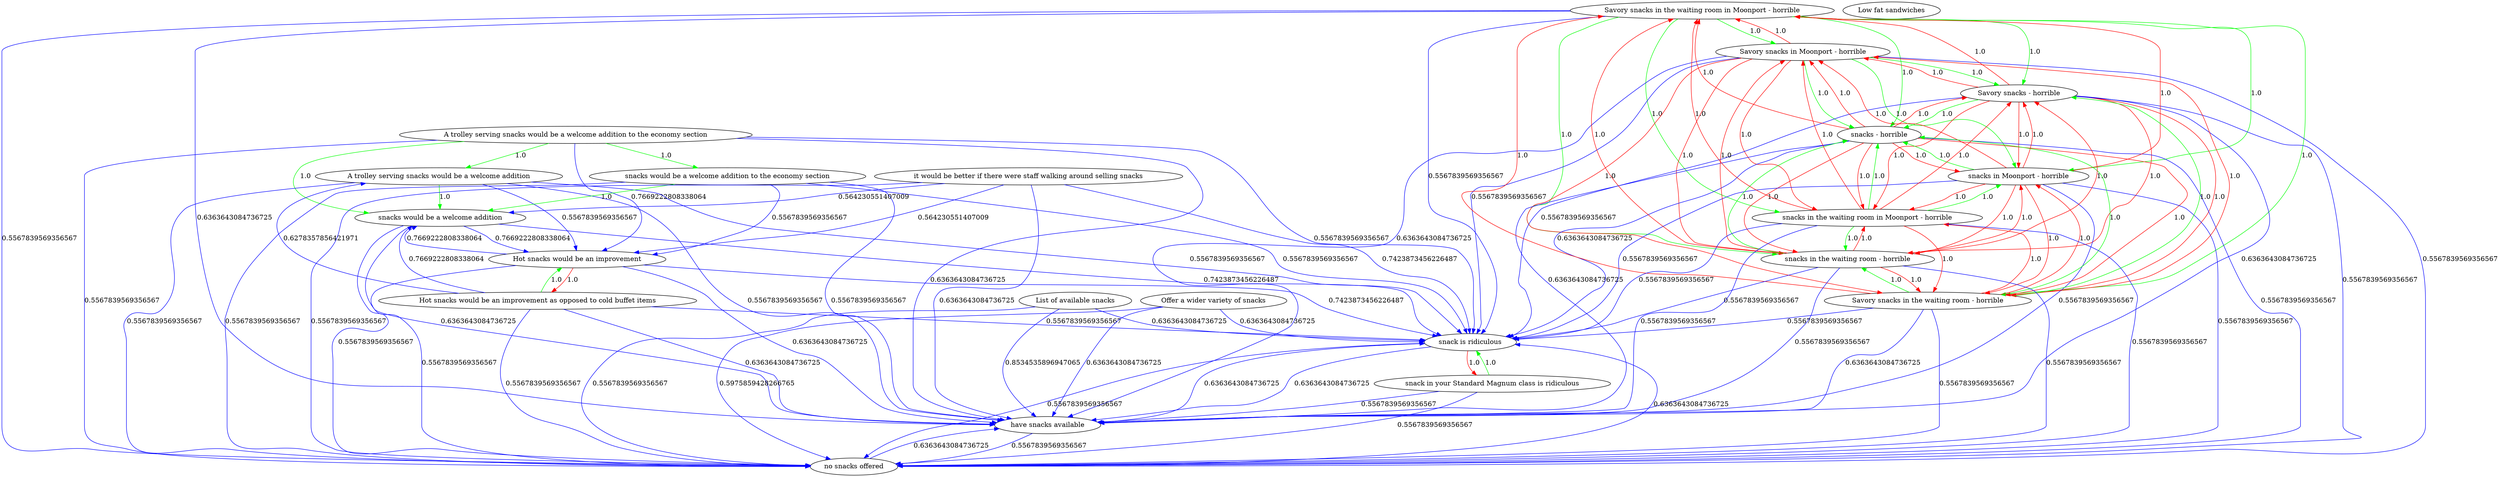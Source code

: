 digraph rawGraph {
"A trolley serving snacks would be a welcome addition to the economy section";"A trolley serving snacks would be a welcome addition";"snacks would be a welcome addition";"snacks would be a welcome addition to the economy section";"Hot snacks would be an improvement as opposed to cold buffet items";"Hot snacks would be an improvement";"List of available snacks";"Low fat sandwiches";"Offer a wider variety of snacks";"Savory snacks in the waiting room in Moonport - horrible";"Savory snacks in Moonport - horrible";"Savory snacks - horrible";"snacks - horrible";"snacks in Moonport - horrible";"Savory snacks in the waiting room - horrible";"snacks in the waiting room - horrible";"snacks in the waiting room in Moonport - horrible";"have snacks available";"it would be better if there were staff walking around selling snacks";"no snacks offered";"snack in your Standard Magnum class is ridiculous";"snack is ridiculous";"A trolley serving snacks would be a welcome addition to the economy section" -> "A trolley serving snacks would be a welcome addition" [label=1.0] [color=green]
"A trolley serving snacks would be a welcome addition" -> "snacks would be a welcome addition" [label=1.0] [color=green]
"A trolley serving snacks would be a welcome addition to the economy section" -> "snacks would be a welcome addition to the economy section" [label=1.0] [color=green]
"snacks would be a welcome addition to the economy section" -> "snacks would be a welcome addition" [label=1.0] [color=green]
"A trolley serving snacks would be a welcome addition to the economy section" -> "snacks would be a welcome addition" [label=1.0] [color=green]
"Hot snacks would be an improvement as opposed to cold buffet items" -> "Hot snacks would be an improvement" [label=1.0] [color=green]
"Hot snacks would be an improvement" -> "Hot snacks would be an improvement as opposed to cold buffet items" [label=1.0] [color=red]
"snacks would be a welcome addition" -> "Hot snacks would be an improvement" [label=0.7669222808338064] [color=blue]
"Hot snacks would be an improvement" -> "snacks would be a welcome addition" [label=0.7669222808338064] [color=blue]
"Hot snacks would be an improvement as opposed to cold buffet items" -> "A trolley serving snacks would be a welcome addition" [label=0.6278357856421971] [color=blue]
"A trolley serving snacks would be a welcome addition to the economy section" -> "Hot snacks would be an improvement" [label=0.7669222808338064] [color=blue]
"Hot snacks would be an improvement as opposed to cold buffet items" -> "snacks would be a welcome addition" [label=0.7669222808338064] [color=blue]
"Savory snacks in the waiting room in Moonport - horrible" -> "Savory snacks in Moonport - horrible" [label=1.0] [color=green]
"Savory snacks in Moonport - horrible" -> "Savory snacks - horrible" [label=1.0] [color=green]
"Savory snacks - horrible" -> "snacks - horrible" [label=1.0] [color=green]
"Savory snacks in Moonport - horrible" -> "snacks in Moonport - horrible" [label=1.0] [color=green]
"snacks in Moonport - horrible" -> "snacks - horrible" [label=1.0] [color=green]
"Savory snacks in the waiting room in Moonport - horrible" -> "Savory snacks in the waiting room - horrible" [label=1.0] [color=green]
"Savory snacks in the waiting room - horrible" -> "Savory snacks - horrible" [label=1.0] [color=green]
"Savory snacks in the waiting room - horrible" -> "snacks in the waiting room - horrible" [label=1.0] [color=green]
"snacks in the waiting room - horrible" -> "snacks - horrible" [label=1.0] [color=green]
"Savory snacks in the waiting room in Moonport - horrible" -> "snacks in the waiting room in Moonport - horrible" [label=1.0] [color=green]
"snacks in the waiting room in Moonport - horrible" -> "snacks in Moonport - horrible" [label=1.0] [color=green]
"snacks in the waiting room in Moonport - horrible" -> "snacks in the waiting room - horrible" [label=1.0] [color=green]
"Savory snacks in the waiting room in Moonport - horrible" -> "snacks in Moonport - horrible" [label=1.0] [color=green]
"Savory snacks in the waiting room in Moonport - horrible" -> "Savory snacks - horrible" [label=1.0] [color=green]
"Savory snacks in the waiting room in Moonport - horrible" -> "snacks in the waiting room - horrible" [label=1.0] [color=green]
"Savory snacks in Moonport - horrible" -> "snacks - horrible" [label=1.0] [color=green]
"Savory snacks in the waiting room - horrible" -> "snacks - horrible" [label=1.0] [color=green]
"snacks in the waiting room in Moonport - horrible" -> "snacks - horrible" [label=1.0] [color=green]
"Savory snacks in the waiting room in Moonport - horrible" -> "snacks - horrible" [label=1.0] [color=green]
"Savory snacks in Moonport - horrible" -> "Savory snacks in the waiting room in Moonport - horrible" [label=1.0] [color=red]
"Savory snacks in Moonport - horrible" -> "Savory snacks in the waiting room - horrible" [label=1.0] [color=red]
"Savory snacks in Moonport - horrible" -> "snacks in the waiting room - horrible" [label=1.0] [color=red]
"Savory snacks in Moonport - horrible" -> "snacks in the waiting room in Moonport - horrible" [label=1.0] [color=red]
"Savory snacks - horrible" -> "Savory snacks in the waiting room in Moonport - horrible" [label=1.0] [color=red]
"Savory snacks - horrible" -> "Savory snacks in Moonport - horrible" [label=1.0] [color=red]
"Savory snacks - horrible" -> "snacks in Moonport - horrible" [label=1.0] [color=red]
"Savory snacks - horrible" -> "Savory snacks in the waiting room - horrible" [label=1.0] [color=red]
"Savory snacks - horrible" -> "snacks in the waiting room - horrible" [label=1.0] [color=red]
"Savory snacks - horrible" -> "snacks in the waiting room in Moonport - horrible" [label=1.0] [color=red]
"snacks - horrible" -> "Savory snacks in the waiting room in Moonport - horrible" [label=1.0] [color=red]
"snacks - horrible" -> "Savory snacks in Moonport - horrible" [label=1.0] [color=red]
"snacks - horrible" -> "Savory snacks - horrible" [label=1.0] [color=red]
"snacks - horrible" -> "snacks in Moonport - horrible" [label=1.0] [color=red]
"snacks - horrible" -> "Savory snacks in the waiting room - horrible" [label=1.0] [color=red]
"snacks - horrible" -> "snacks in the waiting room - horrible" [label=1.0] [color=red]
"snacks - horrible" -> "snacks in the waiting room in Moonport - horrible" [label=1.0] [color=red]
"snacks in Moonport - horrible" -> "Savory snacks in the waiting room in Moonport - horrible" [label=1.0] [color=red]
"snacks in Moonport - horrible" -> "Savory snacks in Moonport - horrible" [label=1.0] [color=red]
"snacks in Moonport - horrible" -> "Savory snacks - horrible" [label=1.0] [color=red]
"snacks in Moonport - horrible" -> "Savory snacks in the waiting room - horrible" [label=1.0] [color=red]
"snacks in Moonport - horrible" -> "snacks in the waiting room - horrible" [label=1.0] [color=red]
"snacks in Moonport - horrible" -> "snacks in the waiting room in Moonport - horrible" [label=1.0] [color=red]
"Savory snacks in the waiting room - horrible" -> "Savory snacks in the waiting room in Moonport - horrible" [label=1.0] [color=red]
"Savory snacks in the waiting room - horrible" -> "Savory snacks in Moonport - horrible" [label=1.0] [color=red]
"Savory snacks in the waiting room - horrible" -> "snacks in Moonport - horrible" [label=1.0] [color=red]
"Savory snacks in the waiting room - horrible" -> "snacks in the waiting room in Moonport - horrible" [label=1.0] [color=red]
"snacks in the waiting room - horrible" -> "Savory snacks in the waiting room in Moonport - horrible" [label=1.0] [color=red]
"snacks in the waiting room - horrible" -> "Savory snacks in Moonport - horrible" [label=1.0] [color=red]
"snacks in the waiting room - horrible" -> "Savory snacks - horrible" [label=1.0] [color=red]
"snacks in the waiting room - horrible" -> "snacks in Moonport - horrible" [label=1.0] [color=red]
"snacks in the waiting room - horrible" -> "Savory snacks in the waiting room - horrible" [label=1.0] [color=red]
"snacks in the waiting room - horrible" -> "snacks in the waiting room in Moonport - horrible" [label=1.0] [color=red]
"snacks in the waiting room in Moonport - horrible" -> "Savory snacks in the waiting room in Moonport - horrible" [label=1.0] [color=red]
"snacks in the waiting room in Moonport - horrible" -> "Savory snacks in Moonport - horrible" [label=1.0] [color=red]
"snacks in the waiting room in Moonport - horrible" -> "Savory snacks - horrible" [label=1.0] [color=red]
"snacks in the waiting room in Moonport - horrible" -> "Savory snacks in the waiting room - horrible" [label=1.0] [color=red]
"List of available snacks" -> "have snacks available" [label=0.8534535896947065] [color=blue]
"Offer a wider variety of snacks" -> "have snacks available" [label=0.6363643084736725] [color=blue]
"Hot snacks would be an improvement" -> "have snacks available" [label=0.6363643084736725] [color=blue]
"snacks - horrible" -> "have snacks available" [label=0.6363643084736725] [color=blue]
"snacks would be a welcome addition" -> "have snacks available" [label=0.6363643084736725] [color=blue]
"A trolley serving snacks would be a welcome addition to the economy section" -> "have snacks available" [label=0.6363643084736725] [color=blue]
"Hot snacks would be an improvement as opposed to cold buffet items" -> "have snacks available" [label=0.6363643084736725] [color=blue]
"Savory snacks in the waiting room in Moonport - horrible" -> "have snacks available" [label=0.6363643084736725] [color=blue]
"Savory snacks in Moonport - horrible" -> "have snacks available" [label=0.6363643084736725] [color=blue]
"Savory snacks - horrible" -> "have snacks available" [label=0.6363643084736725] [color=blue]
"Savory snacks in the waiting room - horrible" -> "have snacks available" [label=0.6363643084736725] [color=blue]
"it would be better if there were staff walking around selling snacks" -> "Hot snacks would be an improvement" [label=0.564230551407009] [color=blue]
"it would be better if there were staff walking around selling snacks" -> "have snacks available" [label=0.6363643084736725] [color=blue]
"it would be better if there were staff walking around selling snacks" -> "snacks would be a welcome addition" [label=0.564230551407009] [color=blue]
"List of available snacks" -> "no snacks offered" [label=0.5567839569356567] [color=blue]
"it would be better if there were staff walking around selling snacks" -> "no snacks offered" [label=0.5567839569356567] [color=blue]
"Offer a wider variety of snacks" -> "no snacks offered" [label=0.5975859428266765] [color=blue]
"Hot snacks would be an improvement" -> "no snacks offered" [label=0.5567839569356567] [color=blue]
"have snacks available" -> "no snacks offered" [label=0.5567839569356567] [color=blue]
"no snacks offered" -> "have snacks available" [label=0.6363643084736725] [color=blue]
"snacks - horrible" -> "no snacks offered" [label=0.5567839569356567] [color=blue]
"snacks would be a welcome addition" -> "no snacks offered" [label=0.5567839569356567] [color=blue]
"snack in your Standard Magnum class is ridiculous" -> "snack is ridiculous" [label=1.0] [color=green]
"snack is ridiculous" -> "snack in your Standard Magnum class is ridiculous" [label=1.0] [color=red]
"no snacks offered" -> "snack is ridiculous" [label=0.6363643084736725] [color=blue]
"snack is ridiculous" -> "no snacks offered" [label=0.5567839569356567] [color=blue]
"List of available snacks" -> "snack is ridiculous" [label=0.6363643084736725] [color=blue]
"it would be better if there were staff walking around selling snacks" -> "snack is ridiculous" [label=0.7423873456226487] [color=blue]
"Offer a wider variety of snacks" -> "snack is ridiculous" [label=0.6363643084736725] [color=blue]
"Hot snacks would be an improvement" -> "snack is ridiculous" [label=0.7423873456226487] [color=blue]
"have snacks available" -> "snack is ridiculous" [label=0.6363643084736725] [color=blue]
"snack is ridiculous" -> "have snacks available" [label=0.6363643084736725] [color=blue]
"snacks - horrible" -> "snack is ridiculous" [label=0.6363643084736725] [color=blue]
"snacks would be a welcome addition" -> "snack is ridiculous" [label=0.7423873456226487] [color=blue]
"snack in your Standard Magnum class is ridiculous" -> "no snacks offered" [label=0.5567839569356567] [color=blue]
"A trolley serving snacks would be a welcome addition to the economy section" -> "no snacks offered" [label=0.5567839569356567] [color=blue]
"A trolley serving snacks would be a welcome addition to the economy section" -> "snack is ridiculous" [label=0.5567839569356567] [color=blue]
"A trolley serving snacks would be a welcome addition" -> "no snacks offered" [label=0.5567839569356567] [color=blue]
"A trolley serving snacks would be a welcome addition" -> "Hot snacks would be an improvement" [label=0.5567839569356567] [color=blue]
"A trolley serving snacks would be a welcome addition" -> "snack is ridiculous" [label=0.5567839569356567] [color=blue]
"A trolley serving snacks would be a welcome addition" -> "have snacks available" [label=0.5567839569356567] [color=blue]
"snacks would be a welcome addition to the economy section" -> "no snacks offered" [label=0.5567839569356567] [color=blue]
"snacks would be a welcome addition to the economy section" -> "Hot snacks would be an improvement" [label=0.5567839569356567] [color=blue]
"snacks would be a welcome addition to the economy section" -> "snack is ridiculous" [label=0.5567839569356567] [color=blue]
"snacks would be a welcome addition to the economy section" -> "have snacks available" [label=0.5567839569356567] [color=blue]
"Hot snacks would be an improvement as opposed to cold buffet items" -> "no snacks offered" [label=0.5567839569356567] [color=blue]
"Hot snacks would be an improvement as opposed to cold buffet items" -> "snack is ridiculous" [label=0.5567839569356567] [color=blue]
"Savory snacks in the waiting room in Moonport - horrible" -> "no snacks offered" [label=0.5567839569356567] [color=blue]
"Savory snacks in the waiting room in Moonport - horrible" -> "snack is ridiculous" [label=0.5567839569356567] [color=blue]
"Savory snacks in Moonport - horrible" -> "no snacks offered" [label=0.5567839569356567] [color=blue]
"Savory snacks in Moonport - horrible" -> "snack is ridiculous" [label=0.5567839569356567] [color=blue]
"Savory snacks - horrible" -> "no snacks offered" [label=0.5567839569356567] [color=blue]
"Savory snacks - horrible" -> "snack is ridiculous" [label=0.5567839569356567] [color=blue]
"snacks in Moonport - horrible" -> "no snacks offered" [label=0.5567839569356567] [color=blue]
"snacks in Moonport - horrible" -> "snack is ridiculous" [label=0.5567839569356567] [color=blue]
"snacks in Moonport - horrible" -> "have snacks available" [label=0.5567839569356567] [color=blue]
"Savory snacks in the waiting room - horrible" -> "no snacks offered" [label=0.5567839569356567] [color=blue]
"Savory snacks in the waiting room - horrible" -> "snack is ridiculous" [label=0.5567839569356567] [color=blue]
"snacks in the waiting room - horrible" -> "no snacks offered" [label=0.5567839569356567] [color=blue]
"snacks in the waiting room - horrible" -> "snack is ridiculous" [label=0.5567839569356567] [color=blue]
"snacks in the waiting room - horrible" -> "have snacks available" [label=0.5567839569356567] [color=blue]
"snacks in the waiting room in Moonport - horrible" -> "no snacks offered" [label=0.5567839569356567] [color=blue]
"snacks in the waiting room in Moonport - horrible" -> "snack is ridiculous" [label=0.5567839569356567] [color=blue]
"snacks in the waiting room in Moonport - horrible" -> "have snacks available" [label=0.5567839569356567] [color=blue]
"snack in your Standard Magnum class is ridiculous" -> "have snacks available" [label=0.5567839569356567] [color=blue]
}